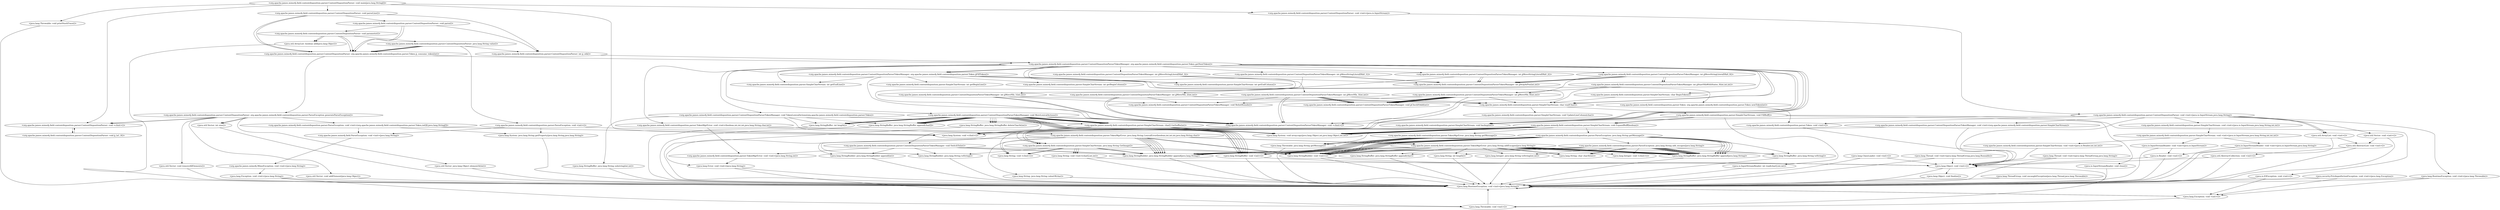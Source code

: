 digraph CallGraph {
"<org.apache.james.mime4j.field.contentdisposition.parser.ContentDispositionParser: void main(java.lang.String[])>" -> "<org.apache.james.mime4j.field.contentdisposition.parser.ContentDispositionParser: void <clinit>()>";
"<org.apache.james.mime4j.field.contentdisposition.parser.ContentDispositionParser: void main(java.lang.String[])>" -> "<org.apache.james.mime4j.field.contentdisposition.parser.ContentDispositionParser: void <init>(java.io.InputStream)>";
"<org.apache.james.mime4j.field.contentdisposition.parser.ContentDispositionParser: void main(java.lang.String[])>" -> "<java.lang.System: void <clinit>()>";
"<org.apache.james.mime4j.field.contentdisposition.parser.ContentDispositionParser: void <clinit>()>" -> "<org.apache.james.mime4j.field.contentdisposition.parser.ContentDispositionParser: void jj_la1_0()>";
"<java.lang.ThreadGroup: void uncaughtException(java.lang.Thread,java.lang.Throwable)>" -> "<java.lang.RuntimeException: void <init>(java.lang.String)>";
"<java.lang.ClassLoader: void <init>()>" -> "<java.lang.Object: void <init>()>";
"<java.lang.ClassLoader: void <init>()>" -> "<java.lang.RuntimeException: void <init>(java.lang.String)>";
"<java.security.PrivilegedActionException: void <init>(java.lang.Exception)>" -> "<java.lang.Exception: void <init>()>";
"<java.security.PrivilegedActionException: void <init>(java.lang.Exception)>" -> "<java.lang.RuntimeException: void <init>(java.lang.String)>";
"<java.lang.Thread: void <init>(java.lang.ThreadGroup,java.lang.Runnable)>" -> "<java.lang.Object: void <init>()>";
"<java.lang.Thread: void <init>(java.lang.ThreadGroup,java.lang.Runnable)>" -> "<java.lang.RuntimeException: void <init>(java.lang.String)>";
"<java.lang.Thread: void <init>(java.lang.ThreadGroup,java.lang.String)>" -> "<java.lang.Object: void <init>()>";
"<java.lang.Thread: void <init>(java.lang.ThreadGroup,java.lang.String)>" -> "<java.lang.RuntimeException: void <init>(java.lang.String)>";
"<org.apache.james.mime4j.field.contentdisposition.parser.ContentDispositionParser: void <init>(java.io.InputStream)>" -> "<org.apache.james.mime4j.field.contentdisposition.parser.ContentDispositionParser: void <init>(java.io.InputStream,java.lang.String)>";
"<org.apache.james.mime4j.field.contentdisposition.parser.ContentDispositionParser: void jj_la1_0()>" -> "<org.apache.james.mime4j.field.contentdisposition.parser.ContentDispositionParser: void <clinit>()>";
"<java.lang.RuntimeException: void <init>(java.lang.String)>" -> "<java.lang.Exception: void <init>()>";
"<java.lang.RuntimeException: void <init>(java.lang.String)>" -> "<java.lang.RuntimeException: void <init>(java.lang.String)>";
"<java.lang.Object: void <init>()>" -> "<java.lang.Object: void finalize()>";
"<java.lang.Object: void <init>()>" -> "<java.lang.RuntimeException: void <init>(java.lang.String)>";
"<java.lang.Exception: void <init>()>" -> "<java.lang.Throwable: void <init>()>";
"<java.lang.Exception: void <init>()>" -> "<java.lang.RuntimeException: void <init>(java.lang.String)>";
"<org.apache.james.mime4j.field.contentdisposition.parser.ContentDispositionParser: void <init>(java.io.InputStream,java.lang.String)>" -> "<org.apache.james.mime4j.field.contentdisposition.parser.ContentDispositionParserTokenManager: void <clinit>()>";
"<org.apache.james.mime4j.field.contentdisposition.parser.ContentDispositionParser: void <init>(java.io.InputStream,java.lang.String)>" -> "<java.lang.RuntimeException: void <init>(java.lang.Throwable)>";
"<org.apache.james.mime4j.field.contentdisposition.parser.ContentDispositionParser: void <init>(java.io.InputStream,java.lang.String)>" -> "<org.apache.james.mime4j.field.contentdisposition.parser.Token: void <init>()>";
"<org.apache.james.mime4j.field.contentdisposition.parser.ContentDispositionParser: void <init>(java.io.InputStream,java.lang.String)>" -> "<org.apache.james.mime4j.field.contentdisposition.parser.ContentDispositionParserTokenManager: void <init>(org.apache.james.mime4j.field.contentdisposition.parser.SimpleCharStream)>";
"<org.apache.james.mime4j.field.contentdisposition.parser.ContentDispositionParser: void <init>(java.io.InputStream,java.lang.String)>" -> "<org.apache.james.mime4j.field.contentdisposition.parser.SimpleCharStream: void <init>(java.io.InputStream,java.lang.String,int,int)>";
"<org.apache.james.mime4j.field.contentdisposition.parser.ContentDispositionParser: void <init>(java.io.InputStream,java.lang.String)>" -> "<java.util.Vector: void <init>()>";
"<org.apache.james.mime4j.field.contentdisposition.parser.ContentDispositionParser: void <init>(java.io.InputStream,java.lang.String)>" -> "<java.util.ArrayList: void <init>()>";
"<org.apache.james.mime4j.field.contentdisposition.parser.ContentDispositionParser: void <init>(java.io.InputStream,java.lang.String)>" -> "<java.util.ArrayList: void <init>()>";
"<org.apache.james.mime4j.field.contentdisposition.parser.ContentDispositionParser: void <init>(java.io.InputStream,java.lang.String)>" -> "<java.lang.Object: void <init>()>";
"<java.lang.Object: void finalize()>" -> "<java.lang.RuntimeException: void <init>(java.lang.String)>";
"<java.lang.Throwable: void <init>()>" -> "<java.lang.Object: void <init>()>";
"<java.lang.Throwable: void <init>()>" -> "<java.lang.RuntimeException: void <init>(java.lang.String)>";
"<org.apache.james.mime4j.field.contentdisposition.parser.ContentDispositionParserTokenManager: void <clinit>()>" -> "<java.lang.String: void <clinit>()>";
"<java.lang.RuntimeException: void <init>(java.lang.Throwable)>" -> "<java.lang.Exception: void <init>()>";
"<java.lang.RuntimeException: void <init>(java.lang.Throwable)>" -> "<java.lang.RuntimeException: void <init>(java.lang.String)>";
"<org.apache.james.mime4j.field.contentdisposition.parser.Token: void <init>()>" -> "<java.lang.Object: void <init>()>";
"<org.apache.james.mime4j.field.contentdisposition.parser.ContentDispositionParserTokenManager: void <init>(org.apache.james.mime4j.field.contentdisposition.parser.SimpleCharStream)>" -> "<java.lang.System: void <clinit>()>";
"<org.apache.james.mime4j.field.contentdisposition.parser.ContentDispositionParserTokenManager: void <init>(org.apache.james.mime4j.field.contentdisposition.parser.SimpleCharStream)>" -> "<java.lang.Object: void <init>()>";
"<org.apache.james.mime4j.field.contentdisposition.parser.SimpleCharStream: void <init>(java.io.InputStream,java.lang.String,int,int)>" -> "<org.apache.james.mime4j.field.contentdisposition.parser.SimpleCharStream: void <init>(java.io.InputStream,java.lang.String,int,int,int)>";
"<java.util.Vector: void <init>()>" -> "<java.util.AbstractList: void <init>()>";
"<java.util.Vector: void <init>()>" -> "<java.lang.RuntimeException: void <init>(java.lang.String)>";
"<java.util.ArrayList: void <init>()>" -> "<java.util.AbstractList: void <init>()>";
"<java.util.ArrayList: void <init>()>" -> "<java.lang.RuntimeException: void <init>(java.lang.String)>";
"<org.apache.james.mime4j.field.contentdisposition.parser.SimpleCharStream: void <init>(java.io.InputStream,java.lang.String,int,int,int)>" -> "<java.io.InputStreamReader: void <init>(java.io.InputStream)>";
"<org.apache.james.mime4j.field.contentdisposition.parser.SimpleCharStream: void <init>(java.io.InputStream,java.lang.String,int,int,int)>" -> "<java.io.InputStreamReader: void <init>(java.io.InputStream,java.lang.String)>";
"<org.apache.james.mime4j.field.contentdisposition.parser.SimpleCharStream: void <init>(java.io.InputStream,java.lang.String,int,int,int)>" -> "<org.apache.james.mime4j.field.contentdisposition.parser.SimpleCharStream: void <init>(java.io.Reader,int,int,int)>";
"<java.util.AbstractList: void <init>()>" -> "<java.util.AbstractCollection: void <init>()>";
"<java.util.AbstractList: void <init>()>" -> "<java.lang.RuntimeException: void <init>(java.lang.String)>";
"<java.io.InputStreamReader: void <init>(java.io.InputStream)>" -> "<java.io.Reader: void <init>()>";
"<java.io.InputStreamReader: void <init>(java.io.InputStream)>" -> "<java.lang.RuntimeException: void <init>(java.lang.String)>";
"<java.io.InputStreamReader: void <init>(java.io.InputStream,java.lang.String)>" -> "<java.io.Reader: void <init>()>";
"<java.io.InputStreamReader: void <init>(java.io.InputStream,java.lang.String)>" -> "<java.lang.RuntimeException: void <init>(java.lang.String)>";
"<org.apache.james.mime4j.field.contentdisposition.parser.SimpleCharStream: void <init>(java.io.Reader,int,int,int)>" -> "<java.lang.Object: void <init>()>";
"<java.util.AbstractCollection: void <init>()>" -> "<java.lang.Object: void <init>()>";
"<java.util.AbstractCollection: void <init>()>" -> "<java.lang.RuntimeException: void <init>(java.lang.String)>";
"<java.io.Reader: void <init>()>" -> "<java.lang.Object: void <init>()>";
"<java.io.Reader: void <init>()>" -> "<java.lang.RuntimeException: void <init>(java.lang.String)>";
"<org.apache.james.mime4j.field.contentdisposition.parser.ContentDispositionParser: void main(java.lang.String[])>" -> "<java.lang.Throwable: void printStackTrace()>";
"<java.lang.Throwable: void printStackTrace()>" -> "<java.lang.RuntimeException: void <init>(java.lang.String)>";
"<org.apache.james.mime4j.field.contentdisposition.parser.ContentDispositionParser: void main(java.lang.String[])>" -> "<org.apache.james.mime4j.field.contentdisposition.parser.ContentDispositionParser: void parseLine()>";
"<org.apache.james.mime4j.field.contentdisposition.parser.ContentDispositionParser: void parseLine()>" -> "<org.apache.james.mime4j.field.contentdisposition.parser.ContentDispositionParser: int jj_ntk()>";
"<org.apache.james.mime4j.field.contentdisposition.parser.ContentDispositionParser: void parseLine()>" -> "<org.apache.james.mime4j.field.contentdisposition.parser.ContentDispositionParser: org.apache.james.mime4j.field.contentdisposition.parser.Token jj_consume_token(int)>";
"<org.apache.james.mime4j.field.contentdisposition.parser.ContentDispositionParser: void parseLine()>" -> "<org.apache.james.mime4j.field.contentdisposition.parser.ContentDispositionParser: org.apache.james.mime4j.field.contentdisposition.parser.Token jj_consume_token(int)>";
"<org.apache.james.mime4j.field.contentdisposition.parser.ContentDispositionParser: void parseLine()>" -> "<org.apache.james.mime4j.field.contentdisposition.parser.ContentDispositionParser: void parse()>";
"<org.apache.james.mime4j.field.contentdisposition.parser.ContentDispositionParser: void parse()>" -> "<org.apache.james.mime4j.field.contentdisposition.parser.ContentDispositionParser: org.apache.james.mime4j.field.contentdisposition.parser.Token jj_consume_token(int)>";
"<org.apache.james.mime4j.field.contentdisposition.parser.ContentDispositionParser: void parse()>" -> "<org.apache.james.mime4j.field.contentdisposition.parser.ContentDispositionParser: org.apache.james.mime4j.field.contentdisposition.parser.Token jj_consume_token(int)>";
"<org.apache.james.mime4j.field.contentdisposition.parser.ContentDispositionParser: void parse()>" -> "<org.apache.james.mime4j.field.contentdisposition.parser.ContentDispositionParser: int jj_ntk()>";
"<org.apache.james.mime4j.field.contentdisposition.parser.ContentDispositionParser: void parse()>" -> "<org.apache.james.mime4j.field.contentdisposition.parser.ContentDispositionParser: void parameter()>";
"<org.apache.james.mime4j.field.contentdisposition.parser.ContentDispositionParser: void parameter()>" -> "<org.apache.james.mime4j.field.contentdisposition.parser.ContentDispositionParser: org.apache.james.mime4j.field.contentdisposition.parser.Token jj_consume_token(int)>";
"<org.apache.james.mime4j.field.contentdisposition.parser.ContentDispositionParser: void parameter()>" -> "<org.apache.james.mime4j.field.contentdisposition.parser.ContentDispositionParser: org.apache.james.mime4j.field.contentdisposition.parser.Token jj_consume_token(int)>";
"<org.apache.james.mime4j.field.contentdisposition.parser.ContentDispositionParser: void parameter()>" -> "<org.apache.james.mime4j.field.contentdisposition.parser.ContentDispositionParser: java.lang.String value()>";
"<org.apache.james.mime4j.field.contentdisposition.parser.ContentDispositionParser: java.lang.String value()>" -> "<org.apache.james.mime4j.field.contentdisposition.parser.ContentDispositionParser: int jj_ntk()>";
"<org.apache.james.mime4j.field.contentdisposition.parser.ContentDispositionParser: java.lang.String value()>" -> "<org.apache.james.mime4j.field.contentdisposition.parser.ContentDispositionParser: org.apache.james.mime4j.field.contentdisposition.parser.Token jj_consume_token(int)>";
"<org.apache.james.mime4j.field.contentdisposition.parser.ContentDispositionParser: java.lang.String value()>" -> "<org.apache.james.mime4j.field.contentdisposition.parser.ContentDispositionParser: org.apache.james.mime4j.field.contentdisposition.parser.Token jj_consume_token(int)>";
"<org.apache.james.mime4j.field.contentdisposition.parser.ContentDispositionParser: java.lang.String value()>" -> "<org.apache.james.mime4j.field.contentdisposition.parser.ContentDispositionParser: org.apache.james.mime4j.field.contentdisposition.parser.Token jj_consume_token(int)>";
"<org.apache.james.mime4j.field.contentdisposition.parser.ContentDispositionParser: java.lang.String value()>" -> "<org.apache.james.mime4j.field.contentdisposition.parser.ParseException: void <init>()>";
"<org.apache.james.mime4j.field.contentdisposition.parser.ContentDispositionParser: java.lang.String value()>" -> "<org.apache.james.mime4j.field.contentdisposition.parser.ContentDispositionParser: org.apache.james.mime4j.field.contentdisposition.parser.Token jj_consume_token(int)>";
"<org.apache.james.mime4j.field.contentdisposition.parser.ParseException: void <init>()>" -> "<java.lang.System: void <clinit>()>";
"<org.apache.james.mime4j.field.contentdisposition.parser.ParseException: void <init>()>" -> "<java.lang.System: java.lang.String getProperty(java.lang.String,java.lang.String)>";
"<org.apache.james.mime4j.field.contentdisposition.parser.ParseException: void <init>()>" -> "<org.apache.james.mime4j.field.ParseException: void <init>(java.lang.String)>";
"<java.lang.System: java.lang.String getProperty(java.lang.String,java.lang.String)>" -> "<java.lang.RuntimeException: void <init>(java.lang.String)>";
"<org.apache.james.mime4j.field.ParseException: void <init>(java.lang.String)>" -> "<org.apache.james.mime4j.MimeException: void <init>(java.lang.String)>";
"<org.apache.james.mime4j.MimeException: void <init>(java.lang.String)>" -> "<java.lang.Exception: void <init>(java.lang.String)>";
"<java.lang.Exception: void <init>(java.lang.String)>" -> "<java.lang.Throwable: void <init>()>";
"<java.lang.Exception: void <init>(java.lang.String)>" -> "<java.lang.RuntimeException: void <init>(java.lang.String)>";
"<org.apache.james.mime4j.field.contentdisposition.parser.ContentDispositionParser: org.apache.james.mime4j.field.contentdisposition.parser.Token jj_consume_token(int)>" -> "<org.apache.james.mime4j.field.contentdisposition.parser.ContentDispositionParser: org.apache.james.mime4j.field.contentdisposition.parser.ParseException generateParseException()>";
"<org.apache.james.mime4j.field.contentdisposition.parser.ContentDispositionParser: org.apache.james.mime4j.field.contentdisposition.parser.ParseException generateParseException()>" -> "<org.apache.james.mime4j.field.contentdisposition.parser.ContentDispositionParser: void <clinit>()>";
"<org.apache.james.mime4j.field.contentdisposition.parser.ContentDispositionParser: org.apache.james.mime4j.field.contentdisposition.parser.ParseException generateParseException()>" -> "<org.apache.james.mime4j.field.contentdisposition.parser.ParseException: void <init>(org.apache.james.mime4j.field.contentdisposition.parser.Token,int[][],java.lang.String[])>";
"<org.apache.james.mime4j.field.contentdisposition.parser.ContentDispositionParser: org.apache.james.mime4j.field.contentdisposition.parser.ParseException generateParseException()>" -> "<org.apache.james.mime4j.field.contentdisposition.parser.ContentDispositionParser: void <clinit>()>";
"<org.apache.james.mime4j.field.contentdisposition.parser.ParseException: void <init>(org.apache.james.mime4j.field.contentdisposition.parser.Token,int[][],java.lang.String[])>" -> "<java.lang.System: void <clinit>()>";
"<org.apache.james.mime4j.field.contentdisposition.parser.ParseException: void <init>(org.apache.james.mime4j.field.contentdisposition.parser.Token,int[][],java.lang.String[])>" -> "<java.lang.System: java.lang.String getProperty(java.lang.String,java.lang.String)>";
"<org.apache.james.mime4j.field.contentdisposition.parser.ParseException: void <init>(org.apache.james.mime4j.field.contentdisposition.parser.Token,int[][],java.lang.String[])>" -> "<org.apache.james.mime4j.field.ParseException: void <init>(java.lang.String)>";
"<org.apache.james.mime4j.field.contentdisposition.parser.ContentDispositionParser: org.apache.james.mime4j.field.contentdisposition.parser.ParseException generateParseException()>" -> "<java.util.Vector: void removeAllElements()>";
"<org.apache.james.mime4j.field.contentdisposition.parser.ContentDispositionParser: org.apache.james.mime4j.field.contentdisposition.parser.ParseException generateParseException()>" -> "<java.util.Vector: void addElement(java.lang.Object)>";
"<org.apache.james.mime4j.field.contentdisposition.parser.ContentDispositionParser: org.apache.james.mime4j.field.contentdisposition.parser.ParseException generateParseException()>" -> "<java.util.Vector: int size()>";
"<org.apache.james.mime4j.field.contentdisposition.parser.ContentDispositionParser: org.apache.james.mime4j.field.contentdisposition.parser.ParseException generateParseException()>" -> "<java.util.Vector: int size()>";
"<org.apache.james.mime4j.field.contentdisposition.parser.ContentDispositionParser: org.apache.james.mime4j.field.contentdisposition.parser.ParseException generateParseException()>" -> "<java.util.Vector: java.lang.Object elementAt(int)>";
"<java.util.Vector: void removeAllElements()>" -> "<java.lang.RuntimeException: void <init>(java.lang.String)>";
"<java.util.Vector: void addElement(java.lang.Object)>" -> "<java.lang.RuntimeException: void <init>(java.lang.String)>";
"<java.util.Vector: int size()>" -> "<java.lang.RuntimeException: void <init>(java.lang.String)>";
"<java.util.Vector: java.lang.Object elementAt(int)>" -> "<java.lang.RuntimeException: void <init>(java.lang.String)>";
"<org.apache.james.mime4j.field.contentdisposition.parser.ContentDispositionParser: void parameter()>" -> "<java.util.ArrayList: boolean add(java.lang.Object)>";
"<org.apache.james.mime4j.field.contentdisposition.parser.ContentDispositionParser: void parameter()>" -> "<java.util.ArrayList: boolean add(java.lang.Object)>";
"<java.util.ArrayList: boolean add(java.lang.Object)>" -> "<java.lang.RuntimeException: void <init>(java.lang.String)>";
"<org.apache.james.mime4j.field.contentdisposition.parser.ContentDispositionParser: org.apache.james.mime4j.field.contentdisposition.parser.Token jj_consume_token(int)>" -> "<org.apache.james.mime4j.field.contentdisposition.parser.ContentDispositionParserTokenManager: org.apache.james.mime4j.field.contentdisposition.parser.Token getNextToken()>";
"<org.apache.james.mime4j.field.contentdisposition.parser.ContentDispositionParserTokenManager: org.apache.james.mime4j.field.contentdisposition.parser.Token getNextToken()>" -> "<org.apache.james.mime4j.field.contentdisposition.parser.ContentDispositionParserTokenManager: void <clinit>()>";
"<org.apache.james.mime4j.field.contentdisposition.parser.ContentDispositionParserTokenManager: org.apache.james.mime4j.field.contentdisposition.parser.Token getNextToken()>" -> "<org.apache.james.mime4j.field.contentdisposition.parser.TokenMgrError: void <init>(boolean,int,int,int,java.lang.String,char,int)>";
"<org.apache.james.mime4j.field.contentdisposition.parser.ContentDispositionParserTokenManager: org.apache.james.mime4j.field.contentdisposition.parser.Token getNextToken()>" -> "<org.apache.james.mime4j.field.contentdisposition.parser.ContentDispositionParserTokenManager: int jjMoveStringLiteralDfa0_3()>";
"<org.apache.james.mime4j.field.contentdisposition.parser.ContentDispositionParserTokenManager: org.apache.james.mime4j.field.contentdisposition.parser.Token getNextToken()>" -> "<org.apache.james.mime4j.field.contentdisposition.parser.ContentDispositionParserTokenManager: int jjMoveStringLiteralDfa0_2()>";
"<org.apache.james.mime4j.field.contentdisposition.parser.ContentDispositionParserTokenManager: org.apache.james.mime4j.field.contentdisposition.parser.Token getNextToken()>" -> "<org.apache.james.mime4j.field.contentdisposition.parser.ContentDispositionParserTokenManager: int jjMoveStringLiteralDfa0_1()>";
"<org.apache.james.mime4j.field.contentdisposition.parser.ContentDispositionParserTokenManager: org.apache.james.mime4j.field.contentdisposition.parser.Token getNextToken()>" -> "<org.apache.james.mime4j.field.contentdisposition.parser.ContentDispositionParserTokenManager: int jjMoveStringLiteralDfa0_0()>";
"<org.apache.james.mime4j.field.contentdisposition.parser.TokenMgrError: void <init>(boolean,int,int,int,java.lang.String,char,int)>" -> "<org.apache.james.mime4j.field.contentdisposition.parser.TokenMgrError: java.lang.String LexicalError(boolean,int,int,int,java.lang.String,char)>";
"<org.apache.james.mime4j.field.contentdisposition.parser.TokenMgrError: void <init>(boolean,int,int,int,java.lang.String,char,int)>" -> "<org.apache.james.mime4j.field.contentdisposition.parser.TokenMgrError: void <init>(java.lang.String,int)>";
"<org.apache.james.mime4j.field.contentdisposition.parser.ContentDispositionParserTokenManager: int jjMoveStringLiteralDfa0_3()>" -> "<org.apache.james.mime4j.field.contentdisposition.parser.ContentDispositionParserTokenManager: int jjMoveNfa_3(int,int)>";
"<org.apache.james.mime4j.field.contentdisposition.parser.ContentDispositionParserTokenManager: int jjMoveStringLiteralDfa0_3()>" -> "<org.apache.james.mime4j.field.contentdisposition.parser.ContentDispositionParserTokenManager: int jjStopAtPos(int,int)>";
"<org.apache.james.mime4j.field.contentdisposition.parser.ContentDispositionParserTokenManager: int jjMoveStringLiteralDfa0_2()>" -> "<org.apache.james.mime4j.field.contentdisposition.parser.ContentDispositionParserTokenManager: int jjMoveNfa_2(int,int)>";
"<org.apache.james.mime4j.field.contentdisposition.parser.ContentDispositionParserTokenManager: int jjMoveStringLiteralDfa0_2()>" -> "<org.apache.james.mime4j.field.contentdisposition.parser.ContentDispositionParserTokenManager: int jjStopAtPos(int,int)>";
"<org.apache.james.mime4j.field.contentdisposition.parser.ContentDispositionParserTokenManager: int jjMoveStringLiteralDfa0_2()>" -> "<org.apache.james.mime4j.field.contentdisposition.parser.ContentDispositionParserTokenManager: int jjStopAtPos(int,int)>";
"<org.apache.james.mime4j.field.contentdisposition.parser.ContentDispositionParserTokenManager: int jjMoveStringLiteralDfa0_1()>" -> "<org.apache.james.mime4j.field.contentdisposition.parser.ContentDispositionParserTokenManager: int jjMoveNfa_1(int,int)>";
"<org.apache.james.mime4j.field.contentdisposition.parser.ContentDispositionParserTokenManager: int jjMoveStringLiteralDfa0_1()>" -> "<org.apache.james.mime4j.field.contentdisposition.parser.ContentDispositionParserTokenManager: int jjStopAtPos(int,int)>";
"<org.apache.james.mime4j.field.contentdisposition.parser.ContentDispositionParserTokenManager: int jjMoveStringLiteralDfa0_1()>" -> "<org.apache.james.mime4j.field.contentdisposition.parser.ContentDispositionParserTokenManager: int jjStopAtPos(int,int)>";
"<org.apache.james.mime4j.field.contentdisposition.parser.ContentDispositionParserTokenManager: int jjMoveStringLiteralDfa0_0()>" -> "<org.apache.james.mime4j.field.contentdisposition.parser.ContentDispositionParserTokenManager: int jjMoveNfa_0(int,int)>";
"<org.apache.james.mime4j.field.contentdisposition.parser.ContentDispositionParserTokenManager: int jjMoveStringLiteralDfa0_0()>" -> "<org.apache.james.mime4j.field.contentdisposition.parser.ContentDispositionParserTokenManager: int jjStopAtPos(int,int)>";
"<org.apache.james.mime4j.field.contentdisposition.parser.ContentDispositionParserTokenManager: int jjMoveStringLiteralDfa0_0()>" -> "<org.apache.james.mime4j.field.contentdisposition.parser.ContentDispositionParserTokenManager: int jjStopAtPos(int,int)>";
"<org.apache.james.mime4j.field.contentdisposition.parser.ContentDispositionParserTokenManager: int jjMoveStringLiteralDfa0_0()>" -> "<org.apache.james.mime4j.field.contentdisposition.parser.ContentDispositionParserTokenManager: int jjStopAtPos(int,int)>";
"<org.apache.james.mime4j.field.contentdisposition.parser.ContentDispositionParserTokenManager: int jjMoveStringLiteralDfa0_0()>" -> "<org.apache.james.mime4j.field.contentdisposition.parser.ContentDispositionParserTokenManager: int jjStopAtPos(int,int)>";
"<org.apache.james.mime4j.field.contentdisposition.parser.ContentDispositionParserTokenManager: int jjMoveStringLiteralDfa0_0()>" -> "<org.apache.james.mime4j.field.contentdisposition.parser.ContentDispositionParserTokenManager: int jjStartNfaWithStates_0(int,int,int)>";
"<org.apache.james.mime4j.field.contentdisposition.parser.ContentDispositionParserTokenManager: int jjMoveStringLiteralDfa0_0()>" -> "<org.apache.james.mime4j.field.contentdisposition.parser.ContentDispositionParserTokenManager: int jjStartNfaWithStates_0(int,int,int)>";
"<org.apache.james.mime4j.field.contentdisposition.parser.TokenMgrError: java.lang.String LexicalError(boolean,int,int,int,java.lang.String,char)>" -> "<java.lang.String: void <clinit>()>";
"<org.apache.james.mime4j.field.contentdisposition.parser.TokenMgrError: java.lang.String LexicalError(boolean,int,int,int,java.lang.String,char)>" -> "<org.apache.james.mime4j.field.contentdisposition.parser.TokenMgrError: java.lang.String addEscapes(java.lang.String)>";
"<org.apache.james.mime4j.field.contentdisposition.parser.TokenMgrError: java.lang.String LexicalError(boolean,int,int,int,java.lang.String,char)>" -> "<java.lang.String: java.lang.String valueOf(char)>";
"<org.apache.james.mime4j.field.contentdisposition.parser.TokenMgrError: java.lang.String LexicalError(boolean,int,int,int,java.lang.String,char)>" -> "<java.lang.StringBuilder: void <init>()>";
"<org.apache.james.mime4j.field.contentdisposition.parser.TokenMgrError: java.lang.String LexicalError(boolean,int,int,int,java.lang.String,char)>" -> "<org.apache.james.mime4j.field.contentdisposition.parser.TokenMgrError: java.lang.String addEscapes(java.lang.String)>";
"<org.apache.james.mime4j.field.contentdisposition.parser.TokenMgrError: java.lang.String LexicalError(boolean,int,int,int,java.lang.String,char)>" -> "<java.lang.StringBuilder: void <init>()>";
"<org.apache.james.mime4j.field.contentdisposition.parser.TokenMgrError: void <init>(java.lang.String,int)>" -> "<java.lang.Error: void <init>(java.lang.String)>";
"<org.apache.james.mime4j.field.contentdisposition.parser.ContentDispositionParserTokenManager: int jjMoveNfa_3(int,int)>" -> "<org.apache.james.mime4j.field.contentdisposition.parser.ContentDispositionParserTokenManager: void <clinit>()>";
"<org.apache.james.mime4j.field.contentdisposition.parser.ContentDispositionParserTokenManager: int jjMoveNfa_3(int,int)>" -> "<org.apache.james.mime4j.field.contentdisposition.parser.ContentDispositionParserTokenManager: void jjCheckNAdd(int)>";
"<org.apache.james.mime4j.field.contentdisposition.parser.ContentDispositionParserTokenManager: int jjMoveNfa_3(int,int)>" -> "<org.apache.james.mime4j.field.contentdisposition.parser.ContentDispositionParserTokenManager: void jjCheckNAdd(int)>";
"<org.apache.james.mime4j.field.contentdisposition.parser.ContentDispositionParserTokenManager: int jjMoveNfa_3(int,int)>" -> "<org.apache.james.mime4j.field.contentdisposition.parser.ContentDispositionParserTokenManager: void jjCheckNAdd(int)>";
"<org.apache.james.mime4j.field.contentdisposition.parser.ContentDispositionParserTokenManager: int jjMoveNfa_3(int,int)>" -> "<org.apache.james.mime4j.field.contentdisposition.parser.ContentDispositionParserTokenManager: void jjCheckNAdd(int)>";
"<org.apache.james.mime4j.field.contentdisposition.parser.ContentDispositionParserTokenManager: int jjMoveNfa_3(int,int)>" -> "<org.apache.james.mime4j.field.contentdisposition.parser.ContentDispositionParserTokenManager: void ReInitRounds()>";
"<org.apache.james.mime4j.field.contentdisposition.parser.ContentDispositionParserTokenManager: int jjMoveNfa_3(int,int)>" -> "<org.apache.james.mime4j.field.contentdisposition.parser.ContentDispositionParserTokenManager: void <clinit>()>";
"<org.apache.james.mime4j.field.contentdisposition.parser.ContentDispositionParserTokenManager: int jjMoveNfa_2(int,int)>" -> "<org.apache.james.mime4j.field.contentdisposition.parser.ContentDispositionParserTokenManager: void <clinit>()>";
"<org.apache.james.mime4j.field.contentdisposition.parser.ContentDispositionParserTokenManager: int jjMoveNfa_2(int,int)>" -> "<org.apache.james.mime4j.field.contentdisposition.parser.ContentDispositionParserTokenManager: void ReInitRounds()>";
"<org.apache.james.mime4j.field.contentdisposition.parser.ContentDispositionParserTokenManager: int jjMoveNfa_2(int,int)>" -> "<org.apache.james.mime4j.field.contentdisposition.parser.ContentDispositionParserTokenManager: void <clinit>()>";
"<org.apache.james.mime4j.field.contentdisposition.parser.ContentDispositionParserTokenManager: int jjMoveNfa_1(int,int)>" -> "<org.apache.james.mime4j.field.contentdisposition.parser.ContentDispositionParserTokenManager: void <clinit>()>";
"<org.apache.james.mime4j.field.contentdisposition.parser.ContentDispositionParserTokenManager: int jjMoveNfa_1(int,int)>" -> "<org.apache.james.mime4j.field.contentdisposition.parser.ContentDispositionParserTokenManager: void ReInitRounds()>";
"<org.apache.james.mime4j.field.contentdisposition.parser.ContentDispositionParserTokenManager: int jjMoveNfa_1(int,int)>" -> "<org.apache.james.mime4j.field.contentdisposition.parser.ContentDispositionParserTokenManager: void <clinit>()>";
"<org.apache.james.mime4j.field.contentdisposition.parser.ContentDispositionParserTokenManager: int jjMoveNfa_0(int,int)>" -> "<org.apache.james.mime4j.field.contentdisposition.parser.ContentDispositionParserTokenManager: void <clinit>()>";
"<org.apache.james.mime4j.field.contentdisposition.parser.ContentDispositionParserTokenManager: int jjMoveNfa_0(int,int)>" -> "<org.apache.james.mime4j.field.contentdisposition.parser.ContentDispositionParserTokenManager: void jjCheckNAdd(int)>";
"<org.apache.james.mime4j.field.contentdisposition.parser.ContentDispositionParserTokenManager: int jjMoveNfa_0(int,int)>" -> "<org.apache.james.mime4j.field.contentdisposition.parser.ContentDispositionParserTokenManager: void jjCheckNAdd(int)>";
"<org.apache.james.mime4j.field.contentdisposition.parser.ContentDispositionParserTokenManager: int jjMoveNfa_0(int,int)>" -> "<org.apache.james.mime4j.field.contentdisposition.parser.ContentDispositionParserTokenManager: void jjCheckNAdd(int)>";
"<org.apache.james.mime4j.field.contentdisposition.parser.ContentDispositionParserTokenManager: int jjMoveNfa_0(int,int)>" -> "<org.apache.james.mime4j.field.contentdisposition.parser.ContentDispositionParserTokenManager: void jjCheckNAdd(int)>";
"<org.apache.james.mime4j.field.contentdisposition.parser.ContentDispositionParserTokenManager: int jjMoveNfa_0(int,int)>" -> "<org.apache.james.mime4j.field.contentdisposition.parser.ContentDispositionParserTokenManager: void jjCheckNAdd(int)>";
"<org.apache.james.mime4j.field.contentdisposition.parser.ContentDispositionParserTokenManager: int jjMoveNfa_0(int,int)>" -> "<org.apache.james.mime4j.field.contentdisposition.parser.ContentDispositionParserTokenManager: void jjCheckNAdd(int)>";
"<org.apache.james.mime4j.field.contentdisposition.parser.ContentDispositionParserTokenManager: int jjMoveNfa_0(int,int)>" -> "<org.apache.james.mime4j.field.contentdisposition.parser.ContentDispositionParserTokenManager: void jjCheckNAdd(int)>";
"<org.apache.james.mime4j.field.contentdisposition.parser.ContentDispositionParserTokenManager: int jjMoveNfa_0(int,int)>" -> "<org.apache.james.mime4j.field.contentdisposition.parser.ContentDispositionParserTokenManager: void jjCheckNAdd(int)>";
"<org.apache.james.mime4j.field.contentdisposition.parser.ContentDispositionParserTokenManager: int jjMoveNfa_0(int,int)>" -> "<org.apache.james.mime4j.field.contentdisposition.parser.ContentDispositionParserTokenManager: void ReInitRounds()>";
"<org.apache.james.mime4j.field.contentdisposition.parser.ContentDispositionParserTokenManager: int jjStartNfaWithStates_0(int,int,int)>" -> "<org.apache.james.mime4j.field.contentdisposition.parser.ContentDispositionParserTokenManager: int jjMoveNfa_0(int,int)>";
"<org.apache.james.mime4j.field.contentdisposition.parser.TokenMgrError: java.lang.String addEscapes(java.lang.String)>" -> "<java.lang.Integer: void <clinit>()>";
"<org.apache.james.mime4j.field.contentdisposition.parser.TokenMgrError: java.lang.String addEscapes(java.lang.String)>" -> "<java.lang.StringBuilder: void <init>()>";
"<org.apache.james.mime4j.field.contentdisposition.parser.TokenMgrError: java.lang.String addEscapes(java.lang.String)>" -> "<java.lang.Integer: java.lang.String toString(int,int)>";
"<org.apache.james.mime4j.field.contentdisposition.parser.TokenMgrError: java.lang.String addEscapes(java.lang.String)>" -> "<java.lang.StringBuilder: void <init>()>";
"<org.apache.james.mime4j.field.contentdisposition.parser.TokenMgrError: java.lang.String addEscapes(java.lang.String)>" -> "<java.lang.StringBuffer: void <init>()>";
"<java.lang.String: java.lang.String valueOf(char)>" -> "<java.lang.RuntimeException: void <init>(java.lang.String)>";
"<java.lang.StringBuilder: void <init>()>" -> "<java.lang.Object: void <init>()>";
"<java.lang.StringBuilder: void <init>()>" -> "<java.lang.RuntimeException: void <init>(java.lang.String)>";
"<java.lang.Error: void <init>(java.lang.String)>" -> "<java.lang.Throwable: void <init>()>";
"<java.lang.Error: void <init>(java.lang.String)>" -> "<java.lang.RuntimeException: void <init>(java.lang.String)>";
"<java.lang.Integer: java.lang.String toString(int,int)>" -> "<java.lang.RuntimeException: void <init>(java.lang.String)>";
"<java.lang.StringBuffer: void <init>()>" -> "<java.lang.Object: void <init>()>";
"<java.lang.StringBuffer: void <init>()>" -> "<java.lang.RuntimeException: void <init>(java.lang.String)>";
"<org.apache.james.mime4j.field.contentdisposition.parser.TokenMgrError: java.lang.String addEscapes(java.lang.String)>" -> "<java.lang.StringBuilder: java.lang.StringBuilder append(java.lang.String)>";
"<org.apache.james.mime4j.field.contentdisposition.parser.TokenMgrError: java.lang.String addEscapes(java.lang.String)>" -> "<java.lang.StringBuilder: java.lang.StringBuilder append(java.lang.String)>";
"<java.lang.StringBuilder: java.lang.StringBuilder append(java.lang.String)>" -> "<java.lang.RuntimeException: void <init>(java.lang.String)>";
"<org.apache.james.mime4j.field.contentdisposition.parser.TokenMgrError: java.lang.String addEscapes(java.lang.String)>" -> "<java.lang.StringBuffer: java.lang.StringBuffer append(java.lang.String)>";
"<org.apache.james.mime4j.field.contentdisposition.parser.TokenMgrError: java.lang.String addEscapes(java.lang.String)>" -> "<java.lang.StringBuffer: java.lang.StringBuffer append(java.lang.String)>";
"<org.apache.james.mime4j.field.contentdisposition.parser.TokenMgrError: java.lang.String addEscapes(java.lang.String)>" -> "<java.lang.StringBuffer: java.lang.StringBuffer append(java.lang.String)>";
"<org.apache.james.mime4j.field.contentdisposition.parser.TokenMgrError: java.lang.String addEscapes(java.lang.String)>" -> "<java.lang.StringBuffer: java.lang.StringBuffer append(java.lang.String)>";
"<org.apache.james.mime4j.field.contentdisposition.parser.TokenMgrError: java.lang.String addEscapes(java.lang.String)>" -> "<java.lang.StringBuffer: java.lang.StringBuffer append(java.lang.String)>";
"<org.apache.james.mime4j.field.contentdisposition.parser.TokenMgrError: java.lang.String addEscapes(java.lang.String)>" -> "<java.lang.StringBuffer: java.lang.StringBuffer append(java.lang.String)>";
"<org.apache.james.mime4j.field.contentdisposition.parser.TokenMgrError: java.lang.String addEscapes(java.lang.String)>" -> "<java.lang.StringBuffer: java.lang.StringBuffer append(java.lang.String)>";
"<org.apache.james.mime4j.field.contentdisposition.parser.TokenMgrError: java.lang.String addEscapes(java.lang.String)>" -> "<java.lang.StringBuffer: java.lang.StringBuffer append(java.lang.String)>";
"<org.apache.james.mime4j.field.contentdisposition.parser.TokenMgrError: java.lang.String addEscapes(java.lang.String)>" -> "<java.lang.StringBuffer: java.lang.StringBuffer append(java.lang.String)>";
"<org.apache.james.mime4j.field.contentdisposition.parser.TokenMgrError: java.lang.String addEscapes(java.lang.String)>" -> "<java.lang.StringBuffer: java.lang.StringBuffer append(char)>";
"<org.apache.james.mime4j.field.contentdisposition.parser.TokenMgrError: java.lang.String addEscapes(java.lang.String)>" -> "<java.lang.StringBuffer: java.lang.String toString()>";
"<java.lang.StringBuffer: java.lang.StringBuffer append(java.lang.String)>" -> "<java.lang.RuntimeException: void <init>(java.lang.String)>";
"<java.lang.StringBuffer: java.lang.StringBuffer append(char)>" -> "<java.lang.RuntimeException: void <init>(java.lang.String)>";
"<java.lang.StringBuffer: java.lang.String toString()>" -> "<java.lang.RuntimeException: void <init>(java.lang.String)>";
"<org.apache.james.mime4j.field.contentdisposition.parser.TokenMgrError: java.lang.String addEscapes(java.lang.String)>" -> "<java.lang.String: int length()>";
"<org.apache.james.mime4j.field.contentdisposition.parser.TokenMgrError: java.lang.String addEscapes(java.lang.String)>" -> "<java.lang.String: char charAt(int)>";
"<org.apache.james.mime4j.field.contentdisposition.parser.TokenMgrError: java.lang.String addEscapes(java.lang.String)>" -> "<java.lang.String: char charAt(int)>";
"<java.lang.String: int length()>" -> "<java.lang.RuntimeException: void <init>(java.lang.String)>";
"<org.apache.james.mime4j.field.contentdisposition.parser.TokenMgrError: java.lang.String LexicalError(boolean,int,int,int,java.lang.String,char)>" -> "<java.lang.StringBuilder: java.lang.StringBuilder append(java.lang.String)>";
"<org.apache.james.mime4j.field.contentdisposition.parser.TokenMgrError: java.lang.String LexicalError(boolean,int,int,int,java.lang.String,char)>" -> "<java.lang.StringBuilder: java.lang.StringBuilder append(java.lang.String)>";
"<org.apache.james.mime4j.field.contentdisposition.parser.TokenMgrError: java.lang.String LexicalError(boolean,int,int,int,java.lang.String,char)>" -> "<java.lang.StringBuilder: java.lang.StringBuilder append(java.lang.String)>";
"<org.apache.james.mime4j.field.contentdisposition.parser.TokenMgrError: java.lang.String LexicalError(boolean,int,int,int,java.lang.String,char)>" -> "<java.lang.StringBuilder: java.lang.StringBuilder append(java.lang.String)>";
"<org.apache.james.mime4j.field.contentdisposition.parser.TokenMgrError: java.lang.String LexicalError(boolean,int,int,int,java.lang.String,char)>" -> "<java.lang.StringBuilder: java.lang.StringBuilder append(java.lang.String)>";
"<org.apache.james.mime4j.field.contentdisposition.parser.TokenMgrError: java.lang.String LexicalError(boolean,int,int,int,java.lang.String,char)>" -> "<java.lang.StringBuilder: java.lang.StringBuilder append(int)>";
"<org.apache.james.mime4j.field.contentdisposition.parser.TokenMgrError: java.lang.String LexicalError(boolean,int,int,int,java.lang.String,char)>" -> "<java.lang.StringBuilder: java.lang.StringBuilder append(java.lang.String)>";
"<org.apache.james.mime4j.field.contentdisposition.parser.TokenMgrError: java.lang.String LexicalError(boolean,int,int,int,java.lang.String,char)>" -> "<java.lang.StringBuilder: java.lang.String toString()>";
"<java.lang.StringBuilder: java.lang.StringBuilder append(int)>" -> "<java.lang.RuntimeException: void <init>(java.lang.String)>";
"<java.lang.StringBuilder: java.lang.String toString()>" -> "<java.lang.RuntimeException: void <init>(java.lang.String)>";
"<org.apache.james.mime4j.field.contentdisposition.parser.ContentDispositionParserTokenManager: org.apache.james.mime4j.field.contentdisposition.parser.Token getNextToken()>" -> "<org.apache.james.mime4j.field.contentdisposition.parser.ContentDispositionParserTokenManager: org.apache.james.mime4j.field.contentdisposition.parser.Token jjFillToken()>";
"<org.apache.james.mime4j.field.contentdisposition.parser.ContentDispositionParserTokenManager: org.apache.james.mime4j.field.contentdisposition.parser.Token getNextToken()>" -> "<org.apache.james.mime4j.field.contentdisposition.parser.ContentDispositionParserTokenManager: void TokenLexicalActions(org.apache.james.mime4j.field.contentdisposition.parser.Token)>";
"<org.apache.james.mime4j.field.contentdisposition.parser.ContentDispositionParserTokenManager: org.apache.james.mime4j.field.contentdisposition.parser.Token getNextToken()>" -> "<org.apache.james.mime4j.field.contentdisposition.parser.ContentDispositionParserTokenManager: org.apache.james.mime4j.field.contentdisposition.parser.Token jjFillToken()>";
"<org.apache.james.mime4j.field.contentdisposition.parser.ContentDispositionParserTokenManager: org.apache.james.mime4j.field.contentdisposition.parser.Token getNextToken()>" -> "<org.apache.james.mime4j.field.contentdisposition.parser.ContentDispositionParserTokenManager: org.apache.james.mime4j.field.contentdisposition.parser.Token jjFillToken()>";
"<org.apache.james.mime4j.field.contentdisposition.parser.ContentDispositionParserTokenManager: org.apache.james.mime4j.field.contentdisposition.parser.Token getNextToken()>" -> "<org.apache.james.mime4j.field.contentdisposition.parser.ContentDispositionParserTokenManager: void MoreLexicalActions()>";
"<org.apache.james.mime4j.field.contentdisposition.parser.ContentDispositionParserTokenManager: org.apache.james.mime4j.field.contentdisposition.parser.Token jjFillToken()>" -> "<org.apache.james.mime4j.field.contentdisposition.parser.ContentDispositionParserTokenManager: void <clinit>()>";
"<org.apache.james.mime4j.field.contentdisposition.parser.ContentDispositionParserTokenManager: org.apache.james.mime4j.field.contentdisposition.parser.Token jjFillToken()>" -> "<org.apache.james.mime4j.field.contentdisposition.parser.Token: org.apache.james.mime4j.field.contentdisposition.parser.Token newToken(int)>";
"<org.apache.james.mime4j.field.contentdisposition.parser.ContentDispositionParserTokenManager: void TokenLexicalActions(org.apache.james.mime4j.field.contentdisposition.parser.Token)>" -> "<java.lang.StringBuffer: void <init>()>";
"<org.apache.james.mime4j.field.contentdisposition.parser.ContentDispositionParserTokenManager: void MoreLexicalActions()>" -> "<org.apache.james.mime4j.field.contentdisposition.parser.ContentDispositionParserTokenManager: void <clinit>()>";
"<org.apache.james.mime4j.field.contentdisposition.parser.ContentDispositionParserTokenManager: void MoreLexicalActions()>" -> "<java.lang.StringBuffer: void <init>()>";
"<org.apache.james.mime4j.field.contentdisposition.parser.ContentDispositionParserTokenManager: void MoreLexicalActions()>" -> "<java.lang.StringBuffer: void <init>()>";
"<org.apache.james.mime4j.field.contentdisposition.parser.ContentDispositionParserTokenManager: void MoreLexicalActions()>" -> "<java.lang.StringBuffer: void <init>()>";
"<org.apache.james.mime4j.field.contentdisposition.parser.ContentDispositionParserTokenManager: void MoreLexicalActions()>" -> "<java.lang.StringBuffer: void <init>()>";
"<org.apache.james.mime4j.field.contentdisposition.parser.ContentDispositionParserTokenManager: void MoreLexicalActions()>" -> "<java.lang.StringBuffer: void <init>()>";
"<org.apache.james.mime4j.field.contentdisposition.parser.ContentDispositionParserTokenManager: void MoreLexicalActions()>" -> "<java.lang.StringBuffer: void <init>()>";
"<org.apache.james.mime4j.field.contentdisposition.parser.ContentDispositionParserTokenManager: void MoreLexicalActions()>" -> "<java.lang.StringBuffer: void <init>()>";
"<org.apache.james.mime4j.field.contentdisposition.parser.ContentDispositionParserTokenManager: void MoreLexicalActions()>" -> "<org.apache.james.mime4j.field.contentdisposition.parser.ContentDispositionParserTokenManager: void <clinit>()>";
"<org.apache.james.mime4j.field.contentdisposition.parser.ContentDispositionParserTokenManager: void MoreLexicalActions()>" -> "<org.apache.james.mime4j.field.contentdisposition.parser.ContentDispositionParserTokenManager: void <clinit>()>";
"<org.apache.james.mime4j.field.contentdisposition.parser.Token: org.apache.james.mime4j.field.contentdisposition.parser.Token newToken(int)>" -> "<org.apache.james.mime4j.field.contentdisposition.parser.Token: void <init>()>";
"<org.apache.james.mime4j.field.contentdisposition.parser.ContentDispositionParserTokenManager: void MoreLexicalActions()>" -> "<java.lang.StringBuffer: int length()>";
"<org.apache.james.mime4j.field.contentdisposition.parser.ContentDispositionParserTokenManager: void MoreLexicalActions()>" -> "<java.lang.StringBuffer: int length()>";
"<org.apache.james.mime4j.field.contentdisposition.parser.ContentDispositionParserTokenManager: void MoreLexicalActions()>" -> "<java.lang.StringBuffer: int length()>";
"<org.apache.james.mime4j.field.contentdisposition.parser.ContentDispositionParserTokenManager: void MoreLexicalActions()>" -> "<java.lang.StringBuffer: int length()>";
"<java.lang.StringBuffer: int length()>" -> "<java.lang.RuntimeException: void <init>(java.lang.String)>";
"<org.apache.james.mime4j.field.contentdisposition.parser.ContentDispositionParserTokenManager: void MoreLexicalActions()>" -> "<org.apache.james.mime4j.field.contentdisposition.parser.ContentDispositionParserTokenManager: void SwitchTo(int)>";
"<org.apache.james.mime4j.field.contentdisposition.parser.ContentDispositionParserTokenManager: void SwitchTo(int)>" -> "<java.lang.StringBuilder: void <init>()>";
"<org.apache.james.mime4j.field.contentdisposition.parser.ContentDispositionParserTokenManager: void SwitchTo(int)>" -> "<org.apache.james.mime4j.field.contentdisposition.parser.TokenMgrError: void <init>(java.lang.String,int)>";
"<org.apache.james.mime4j.field.contentdisposition.parser.ContentDispositionParserTokenManager: void SwitchTo(int)>" -> "<java.lang.StringBuilder: java.lang.StringBuilder append(java.lang.String)>";
"<org.apache.james.mime4j.field.contentdisposition.parser.ContentDispositionParserTokenManager: void SwitchTo(int)>" -> "<java.lang.StringBuilder: java.lang.StringBuilder append(int)>";
"<org.apache.james.mime4j.field.contentdisposition.parser.ContentDispositionParserTokenManager: void SwitchTo(int)>" -> "<java.lang.StringBuilder: java.lang.StringBuilder append(java.lang.String)>";
"<org.apache.james.mime4j.field.contentdisposition.parser.ContentDispositionParserTokenManager: void SwitchTo(int)>" -> "<java.lang.StringBuilder: java.lang.String toString()>";
"<org.apache.james.mime4j.field.contentdisposition.parser.ContentDispositionParserTokenManager: void MoreLexicalActions()>" -> "<org.apache.james.mime4j.field.contentdisposition.parser.SimpleCharStream: char[] GetSuffix(int)>";
"<org.apache.james.mime4j.field.contentdisposition.parser.ContentDispositionParserTokenManager: void MoreLexicalActions()>" -> "<org.apache.james.mime4j.field.contentdisposition.parser.SimpleCharStream: char[] GetSuffix(int)>";
"<org.apache.james.mime4j.field.contentdisposition.parser.ContentDispositionParserTokenManager: void MoreLexicalActions()>" -> "<org.apache.james.mime4j.field.contentdisposition.parser.SimpleCharStream: char[] GetSuffix(int)>";
"<org.apache.james.mime4j.field.contentdisposition.parser.ContentDispositionParserTokenManager: void MoreLexicalActions()>" -> "<org.apache.james.mime4j.field.contentdisposition.parser.SimpleCharStream: char[] GetSuffix(int)>";
"<org.apache.james.mime4j.field.contentdisposition.parser.ContentDispositionParserTokenManager: void MoreLexicalActions()>" -> "<org.apache.james.mime4j.field.contentdisposition.parser.SimpleCharStream: char[] GetSuffix(int)>";
"<org.apache.james.mime4j.field.contentdisposition.parser.ContentDispositionParserTokenManager: void MoreLexicalActions()>" -> "<org.apache.james.mime4j.field.contentdisposition.parser.SimpleCharStream: char[] GetSuffix(int)>";
"<org.apache.james.mime4j.field.contentdisposition.parser.ContentDispositionParserTokenManager: void MoreLexicalActions()>" -> "<org.apache.james.mime4j.field.contentdisposition.parser.SimpleCharStream: char[] GetSuffix(int)>";
"<org.apache.james.mime4j.field.contentdisposition.parser.SimpleCharStream: char[] GetSuffix(int)>" -> "<java.lang.System: void <clinit>()>";
"<org.apache.james.mime4j.field.contentdisposition.parser.SimpleCharStream: char[] GetSuffix(int)>" -> "<java.lang.System: void arraycopy(java.lang.Object,int,java.lang.Object,int,int)>";
"<org.apache.james.mime4j.field.contentdisposition.parser.SimpleCharStream: char[] GetSuffix(int)>" -> "<java.lang.System: void arraycopy(java.lang.Object,int,java.lang.Object,int,int)>";
"<org.apache.james.mime4j.field.contentdisposition.parser.SimpleCharStream: char[] GetSuffix(int)>" -> "<java.lang.System: void arraycopy(java.lang.Object,int,java.lang.Object,int,int)>";
"<org.apache.james.mime4j.field.contentdisposition.parser.SimpleCharStream: char[] GetSuffix(int)>" -> "<java.lang.System: void <clinit>()>";
"<org.apache.james.mime4j.field.contentdisposition.parser.ContentDispositionParserTokenManager: void MoreLexicalActions()>" -> "<java.lang.StringBuffer: java.lang.StringBuffer append(char[])>";
"<org.apache.james.mime4j.field.contentdisposition.parser.ContentDispositionParserTokenManager: void MoreLexicalActions()>" -> "<java.lang.StringBuffer: java.lang.StringBuffer deleteCharAt(int)>";
"<org.apache.james.mime4j.field.contentdisposition.parser.ContentDispositionParserTokenManager: void MoreLexicalActions()>" -> "<java.lang.StringBuffer: java.lang.StringBuffer append(char[])>";
"<org.apache.james.mime4j.field.contentdisposition.parser.ContentDispositionParserTokenManager: void MoreLexicalActions()>" -> "<java.lang.StringBuffer: java.lang.StringBuffer append(char[])>";
"<org.apache.james.mime4j.field.contentdisposition.parser.ContentDispositionParserTokenManager: void MoreLexicalActions()>" -> "<java.lang.StringBuffer: java.lang.StringBuffer deleteCharAt(int)>";
"<org.apache.james.mime4j.field.contentdisposition.parser.ContentDispositionParserTokenManager: void MoreLexicalActions()>" -> "<java.lang.StringBuffer: java.lang.StringBuffer append(char[])>";
"<org.apache.james.mime4j.field.contentdisposition.parser.ContentDispositionParserTokenManager: void MoreLexicalActions()>" -> "<java.lang.StringBuffer: java.lang.StringBuffer append(char[])>";
"<org.apache.james.mime4j.field.contentdisposition.parser.ContentDispositionParserTokenManager: void MoreLexicalActions()>" -> "<java.lang.StringBuffer: java.lang.StringBuffer append(char[])>";
"<org.apache.james.mime4j.field.contentdisposition.parser.ContentDispositionParserTokenManager: void MoreLexicalActions()>" -> "<java.lang.StringBuffer: java.lang.StringBuffer deleteCharAt(int)>";
"<org.apache.james.mime4j.field.contentdisposition.parser.ContentDispositionParserTokenManager: void MoreLexicalActions()>" -> "<java.lang.StringBuffer: java.lang.StringBuffer append(char[])>";
"<org.apache.james.mime4j.field.contentdisposition.parser.ContentDispositionParserTokenManager: void MoreLexicalActions()>" -> "<java.lang.StringBuffer: java.lang.StringBuffer deleteCharAt(int)>";
"<java.lang.StringBuffer: java.lang.StringBuffer append(char[])>" -> "<java.lang.RuntimeException: void <init>(java.lang.String)>";
"<java.lang.StringBuffer: java.lang.StringBuffer deleteCharAt(int)>" -> "<java.lang.RuntimeException: void <init>(java.lang.String)>";
"<org.apache.james.mime4j.field.contentdisposition.parser.ContentDispositionParserTokenManager: void TokenLexicalActions(org.apache.james.mime4j.field.contentdisposition.parser.Token)>" -> "<java.lang.StringBuffer: int length()>";
"<org.apache.james.mime4j.field.contentdisposition.parser.ContentDispositionParserTokenManager: void TokenLexicalActions(org.apache.james.mime4j.field.contentdisposition.parser.Token)>" -> "<org.apache.james.mime4j.field.contentdisposition.parser.SimpleCharStream: char[] GetSuffix(int)>";
"<org.apache.james.mime4j.field.contentdisposition.parser.ContentDispositionParserTokenManager: void TokenLexicalActions(org.apache.james.mime4j.field.contentdisposition.parser.Token)>" -> "<java.lang.StringBuffer: java.lang.StringBuffer append(char[])>";
"<org.apache.james.mime4j.field.contentdisposition.parser.ContentDispositionParserTokenManager: void TokenLexicalActions(org.apache.james.mime4j.field.contentdisposition.parser.Token)>" -> "<java.lang.StringBuffer: java.lang.String substring(int,int)>";
"<java.lang.StringBuffer: java.lang.String substring(int,int)>" -> "<java.lang.RuntimeException: void <init>(java.lang.String)>";
"<org.apache.james.mime4j.field.contentdisposition.parser.ContentDispositionParserTokenManager: org.apache.james.mime4j.field.contentdisposition.parser.Token jjFillToken()>" -> "<org.apache.james.mime4j.field.contentdisposition.parser.SimpleCharStream: java.lang.String GetImage()>";
"<org.apache.james.mime4j.field.contentdisposition.parser.ContentDispositionParserTokenManager: org.apache.james.mime4j.field.contentdisposition.parser.Token jjFillToken()>" -> "<org.apache.james.mime4j.field.contentdisposition.parser.SimpleCharStream: int getBeginLine()>";
"<org.apache.james.mime4j.field.contentdisposition.parser.ContentDispositionParserTokenManager: org.apache.james.mime4j.field.contentdisposition.parser.Token jjFillToken()>" -> "<org.apache.james.mime4j.field.contentdisposition.parser.SimpleCharStream: int getBeginColumn()>";
"<org.apache.james.mime4j.field.contentdisposition.parser.ContentDispositionParserTokenManager: org.apache.james.mime4j.field.contentdisposition.parser.Token jjFillToken()>" -> "<org.apache.james.mime4j.field.contentdisposition.parser.SimpleCharStream: int getEndLine()>";
"<org.apache.james.mime4j.field.contentdisposition.parser.ContentDispositionParserTokenManager: org.apache.james.mime4j.field.contentdisposition.parser.Token jjFillToken()>" -> "<org.apache.james.mime4j.field.contentdisposition.parser.SimpleCharStream: int getEndColumn()>";
"<org.apache.james.mime4j.field.contentdisposition.parser.SimpleCharStream: java.lang.String GetImage()>" -> "<java.lang.String: void <clinit>()>";
"<org.apache.james.mime4j.field.contentdisposition.parser.SimpleCharStream: java.lang.String GetImage()>" -> "<java.lang.String: void <init>(char[],int,int)>";
"<org.apache.james.mime4j.field.contentdisposition.parser.SimpleCharStream: java.lang.String GetImage()>" -> "<java.lang.String: void <init>(char[],int,int)>";
"<org.apache.james.mime4j.field.contentdisposition.parser.SimpleCharStream: java.lang.String GetImage()>" -> "<java.lang.StringBuilder: void <init>()>";
"<org.apache.james.mime4j.field.contentdisposition.parser.SimpleCharStream: java.lang.String GetImage()>" -> "<java.lang.String: void <init>(char[],int,int)>";
"<org.apache.james.mime4j.field.contentdisposition.parser.SimpleCharStream: java.lang.String GetImage()>" -> "<java.lang.String: void <clinit>()>";
"<java.lang.String: void <init>(char[],int,int)>" -> "<java.lang.Object: void <init>()>";
"<java.lang.String: void <init>(char[],int,int)>" -> "<java.lang.RuntimeException: void <init>(java.lang.String)>";
"<org.apache.james.mime4j.field.contentdisposition.parser.SimpleCharStream: java.lang.String GetImage()>" -> "<java.lang.StringBuilder: java.lang.StringBuilder append(java.lang.String)>";
"<org.apache.james.mime4j.field.contentdisposition.parser.SimpleCharStream: java.lang.String GetImage()>" -> "<java.lang.StringBuilder: java.lang.StringBuilder append(java.lang.String)>";
"<org.apache.james.mime4j.field.contentdisposition.parser.SimpleCharStream: java.lang.String GetImage()>" -> "<java.lang.StringBuilder: java.lang.String toString()>";
"<org.apache.james.mime4j.field.contentdisposition.parser.ContentDispositionParserTokenManager: int jjStartNfaWithStates_0(int,int,int)>" -> "<org.apache.james.mime4j.field.contentdisposition.parser.SimpleCharStream: char readChar()>";
"<org.apache.james.mime4j.field.contentdisposition.parser.SimpleCharStream: char readChar()>" -> "<org.apache.james.mime4j.field.contentdisposition.parser.SimpleCharStream: void FillBuff()>";
"<org.apache.james.mime4j.field.contentdisposition.parser.SimpleCharStream: char readChar()>" -> "<org.apache.james.mime4j.field.contentdisposition.parser.SimpleCharStream: void UpdateLineColumn(char)>";
"<org.apache.james.mime4j.field.contentdisposition.parser.SimpleCharStream: void FillBuff()>" -> "<java.io.IOException: void <init>()>";
"<java.io.IOException: void <init>()>" -> "<java.lang.Exception: void <init>()>";
"<java.io.IOException: void <init>()>" -> "<java.lang.RuntimeException: void <init>(java.lang.String)>";
"<org.apache.james.mime4j.field.contentdisposition.parser.SimpleCharStream: void FillBuff()>" -> "<org.apache.james.mime4j.field.contentdisposition.parser.SimpleCharStream: void backup(int)>";
"<org.apache.james.mime4j.field.contentdisposition.parser.SimpleCharStream: void FillBuff()>" -> "<org.apache.james.mime4j.field.contentdisposition.parser.SimpleCharStream: void ExpandBuff(boolean)>";
"<org.apache.james.mime4j.field.contentdisposition.parser.SimpleCharStream: void FillBuff()>" -> "<org.apache.james.mime4j.field.contentdisposition.parser.SimpleCharStream: void ExpandBuff(boolean)>";
"<org.apache.james.mime4j.field.contentdisposition.parser.SimpleCharStream: void ExpandBuff(boolean)>" -> "<java.lang.System: void <clinit>()>";
"<org.apache.james.mime4j.field.contentdisposition.parser.SimpleCharStream: void ExpandBuff(boolean)>" -> "<java.lang.Error: void <init>(java.lang.String)>";
"<org.apache.james.mime4j.field.contentdisposition.parser.SimpleCharStream: void ExpandBuff(boolean)>" -> "<java.lang.System: void arraycopy(java.lang.Object,int,java.lang.Object,int,int)>";
"<org.apache.james.mime4j.field.contentdisposition.parser.SimpleCharStream: void ExpandBuff(boolean)>" -> "<java.lang.System: void arraycopy(java.lang.Object,int,java.lang.Object,int,int)>";
"<org.apache.james.mime4j.field.contentdisposition.parser.SimpleCharStream: void ExpandBuff(boolean)>" -> "<java.lang.System: void arraycopy(java.lang.Object,int,java.lang.Object,int,int)>";
"<org.apache.james.mime4j.field.contentdisposition.parser.SimpleCharStream: void ExpandBuff(boolean)>" -> "<java.lang.System: void arraycopy(java.lang.Object,int,java.lang.Object,int,int)>";
"<org.apache.james.mime4j.field.contentdisposition.parser.SimpleCharStream: void ExpandBuff(boolean)>" -> "<java.lang.System: void arraycopy(java.lang.Object,int,java.lang.Object,int,int)>";
"<org.apache.james.mime4j.field.contentdisposition.parser.SimpleCharStream: void ExpandBuff(boolean)>" -> "<java.lang.System: void arraycopy(java.lang.Object,int,java.lang.Object,int,int)>";
"<org.apache.james.mime4j.field.contentdisposition.parser.SimpleCharStream: void ExpandBuff(boolean)>" -> "<java.lang.System: void arraycopy(java.lang.Object,int,java.lang.Object,int,int)>";
"<org.apache.james.mime4j.field.contentdisposition.parser.SimpleCharStream: void ExpandBuff(boolean)>" -> "<java.lang.System: void arraycopy(java.lang.Object,int,java.lang.Object,int,int)>";
"<org.apache.james.mime4j.field.contentdisposition.parser.SimpleCharStream: void ExpandBuff(boolean)>" -> "<java.lang.System: void arraycopy(java.lang.Object,int,java.lang.Object,int,int)>";
"<org.apache.james.mime4j.field.contentdisposition.parser.SimpleCharStream: void ExpandBuff(boolean)>" -> "<java.lang.System: void <clinit>()>";
"<org.apache.james.mime4j.field.contentdisposition.parser.SimpleCharStream: void ExpandBuff(boolean)>" -> "<java.lang.Throwable: java.lang.String getMessage()>";
"<org.apache.james.mime4j.field.contentdisposition.parser.SimpleCharStream: void ExpandBuff(boolean)>" -> "<org.apache.james.mime4j.field.contentdisposition.parser.ParseException: java.lang.String getMessage()>";
"<org.apache.james.mime4j.field.contentdisposition.parser.SimpleCharStream: void ExpandBuff(boolean)>" -> "<org.apache.james.mime4j.field.contentdisposition.parser.TokenMgrError: java.lang.String getMessage()>";
"<java.lang.Throwable: java.lang.String getMessage()>" -> "<java.lang.RuntimeException: void <init>(java.lang.String)>";
"<org.apache.james.mime4j.field.contentdisposition.parser.ParseException: java.lang.String getMessage()>" -> "<java.lang.Throwable: java.lang.String getMessage()>";
"<org.apache.james.mime4j.field.contentdisposition.parser.ParseException: java.lang.String getMessage()>" -> "<java.lang.StringBuilder: void <init>()>";
"<org.apache.james.mime4j.field.contentdisposition.parser.ParseException: java.lang.String getMessage()>" -> "<java.lang.StringBuilder: void <init>()>";
"<org.apache.james.mime4j.field.contentdisposition.parser.ParseException: java.lang.String getMessage()>" -> "<java.lang.StringBuilder: void <init>()>";
"<org.apache.james.mime4j.field.contentdisposition.parser.ParseException: java.lang.String getMessage()>" -> "<java.lang.StringBuilder: void <init>()>";
"<org.apache.james.mime4j.field.contentdisposition.parser.ParseException: java.lang.String getMessage()>" -> "<java.lang.StringBuilder: void <init>()>";
"<org.apache.james.mime4j.field.contentdisposition.parser.ParseException: java.lang.String getMessage()>" -> "<java.lang.StringBuilder: void <init>()>";
"<org.apache.james.mime4j.field.contentdisposition.parser.ParseException: java.lang.String getMessage()>" -> "<java.lang.StringBuilder: void <init>()>";
"<org.apache.james.mime4j.field.contentdisposition.parser.ParseException: java.lang.String getMessage()>" -> "<java.lang.StringBuilder: void <init>()>";
"<org.apache.james.mime4j.field.contentdisposition.parser.ParseException: java.lang.String getMessage()>" -> "<java.lang.StringBuffer: void <init>()>";
"<org.apache.james.mime4j.field.contentdisposition.parser.TokenMgrError: java.lang.String getMessage()>" -> "<java.lang.Throwable: java.lang.String getMessage()>";
"<org.apache.james.mime4j.field.contentdisposition.parser.ParseException: java.lang.String getMessage()>" -> "<java.lang.StringBuilder: java.lang.StringBuilder append(java.lang.String)>";
"<org.apache.james.mime4j.field.contentdisposition.parser.ParseException: java.lang.String getMessage()>" -> "<java.lang.StringBuilder: java.lang.StringBuilder append(java.lang.String)>";
"<org.apache.james.mime4j.field.contentdisposition.parser.ParseException: java.lang.String getMessage()>" -> "<java.lang.StringBuilder: java.lang.StringBuilder append(java.lang.String)>";
"<org.apache.james.mime4j.field.contentdisposition.parser.ParseException: java.lang.String getMessage()>" -> "<java.lang.StringBuilder: java.lang.StringBuilder append(java.lang.String)>";
"<org.apache.james.mime4j.field.contentdisposition.parser.ParseException: java.lang.String getMessage()>" -> "<java.lang.StringBuilder: java.lang.StringBuilder append(java.lang.String)>";
"<org.apache.james.mime4j.field.contentdisposition.parser.ParseException: java.lang.String getMessage()>" -> "<java.lang.StringBuilder: java.lang.StringBuilder append(java.lang.String)>";
"<org.apache.james.mime4j.field.contentdisposition.parser.ParseException: java.lang.String getMessage()>" -> "<java.lang.StringBuilder: java.lang.StringBuilder append(java.lang.String)>";
"<org.apache.james.mime4j.field.contentdisposition.parser.ParseException: java.lang.String getMessage()>" -> "<java.lang.StringBuilder: java.lang.StringBuilder append(java.lang.String)>";
"<org.apache.james.mime4j.field.contentdisposition.parser.ParseException: java.lang.String getMessage()>" -> "<java.lang.StringBuffer: java.lang.StringBuffer append(java.lang.String)>";
"<org.apache.james.mime4j.field.contentdisposition.parser.ParseException: java.lang.String getMessage()>" -> "<java.lang.StringBuffer: java.lang.StringBuffer append(java.lang.String)>";
"<org.apache.james.mime4j.field.contentdisposition.parser.ParseException: java.lang.String getMessage()>" -> "<java.lang.StringBuffer: java.lang.StringBuffer append(java.lang.String)>";
"<org.apache.james.mime4j.field.contentdisposition.parser.ParseException: java.lang.String getMessage()>" -> "<java.lang.StringBuffer: java.lang.String toString()>";
"<org.apache.james.mime4j.field.contentdisposition.parser.ParseException: java.lang.String getMessage()>" -> "<java.lang.StringBuffer: java.lang.StringBuffer append(java.lang.String)>";
"<org.apache.james.mime4j.field.contentdisposition.parser.ParseException: java.lang.String getMessage()>" -> "<java.lang.StringBuffer: java.lang.StringBuffer append(java.lang.String)>";
"<org.apache.james.mime4j.field.contentdisposition.parser.ParseException: java.lang.String getMessage()>" -> "<org.apache.james.mime4j.field.contentdisposition.parser.ParseException: java.lang.String add_escapes(java.lang.String)>";
"<org.apache.james.mime4j.field.contentdisposition.parser.ParseException: java.lang.String add_escapes(java.lang.String)>" -> "<java.lang.Integer: void <clinit>()>";
"<org.apache.james.mime4j.field.contentdisposition.parser.ParseException: java.lang.String add_escapes(java.lang.String)>" -> "<java.lang.StringBuilder: void <init>()>";
"<org.apache.james.mime4j.field.contentdisposition.parser.ParseException: java.lang.String add_escapes(java.lang.String)>" -> "<java.lang.Integer: java.lang.String toString(int,int)>";
"<org.apache.james.mime4j.field.contentdisposition.parser.ParseException: java.lang.String add_escapes(java.lang.String)>" -> "<java.lang.StringBuilder: void <init>()>";
"<org.apache.james.mime4j.field.contentdisposition.parser.ParseException: java.lang.String add_escapes(java.lang.String)>" -> "<java.lang.StringBuffer: void <init>()>";
"<org.apache.james.mime4j.field.contentdisposition.parser.ParseException: java.lang.String add_escapes(java.lang.String)>" -> "<java.lang.StringBuilder: java.lang.StringBuilder append(java.lang.String)>";
"<org.apache.james.mime4j.field.contentdisposition.parser.ParseException: java.lang.String add_escapes(java.lang.String)>" -> "<java.lang.StringBuilder: java.lang.StringBuilder append(java.lang.String)>";
"<org.apache.james.mime4j.field.contentdisposition.parser.ParseException: java.lang.String add_escapes(java.lang.String)>" -> "<java.lang.StringBuffer: java.lang.StringBuffer append(java.lang.String)>";
"<org.apache.james.mime4j.field.contentdisposition.parser.ParseException: java.lang.String add_escapes(java.lang.String)>" -> "<java.lang.StringBuffer: java.lang.StringBuffer append(java.lang.String)>";
"<org.apache.james.mime4j.field.contentdisposition.parser.ParseException: java.lang.String add_escapes(java.lang.String)>" -> "<java.lang.StringBuffer: java.lang.StringBuffer append(java.lang.String)>";
"<org.apache.james.mime4j.field.contentdisposition.parser.ParseException: java.lang.String add_escapes(java.lang.String)>" -> "<java.lang.StringBuffer: java.lang.StringBuffer append(java.lang.String)>";
"<org.apache.james.mime4j.field.contentdisposition.parser.ParseException: java.lang.String add_escapes(java.lang.String)>" -> "<java.lang.StringBuffer: java.lang.StringBuffer append(java.lang.String)>";
"<org.apache.james.mime4j.field.contentdisposition.parser.ParseException: java.lang.String add_escapes(java.lang.String)>" -> "<java.lang.StringBuffer: java.lang.StringBuffer append(java.lang.String)>";
"<org.apache.james.mime4j.field.contentdisposition.parser.ParseException: java.lang.String add_escapes(java.lang.String)>" -> "<java.lang.StringBuffer: java.lang.StringBuffer append(java.lang.String)>";
"<org.apache.james.mime4j.field.contentdisposition.parser.ParseException: java.lang.String add_escapes(java.lang.String)>" -> "<java.lang.StringBuffer: java.lang.StringBuffer append(java.lang.String)>";
"<org.apache.james.mime4j.field.contentdisposition.parser.ParseException: java.lang.String add_escapes(java.lang.String)>" -> "<java.lang.StringBuffer: java.lang.StringBuffer append(java.lang.String)>";
"<org.apache.james.mime4j.field.contentdisposition.parser.ParseException: java.lang.String add_escapes(java.lang.String)>" -> "<java.lang.StringBuffer: java.lang.StringBuffer append(char)>";
"<org.apache.james.mime4j.field.contentdisposition.parser.ParseException: java.lang.String add_escapes(java.lang.String)>" -> "<java.lang.StringBuffer: java.lang.String toString()>";
"<org.apache.james.mime4j.field.contentdisposition.parser.ParseException: java.lang.String add_escapes(java.lang.String)>" -> "<java.lang.String: int length()>";
"<org.apache.james.mime4j.field.contentdisposition.parser.ParseException: java.lang.String add_escapes(java.lang.String)>" -> "<java.lang.String: char charAt(int)>";
"<org.apache.james.mime4j.field.contentdisposition.parser.ParseException: java.lang.String add_escapes(java.lang.String)>" -> "<java.lang.String: char charAt(int)>";
"<org.apache.james.mime4j.field.contentdisposition.parser.SimpleCharStream: void FillBuff()>" -> "<java.io.InputStreamReader: int read(char[],int,int)>";
"<org.apache.james.mime4j.field.contentdisposition.parser.SimpleCharStream: void FillBuff()>" -> "<java.io.InputStreamReader: void close()>";
"<java.io.InputStreamReader: int read(char[],int,int)>" -> "<java.lang.RuntimeException: void <init>(java.lang.String)>";
"<java.io.InputStreamReader: void close()>" -> "<java.lang.RuntimeException: void <init>(java.lang.String)>";
"<org.apache.james.mime4j.field.contentdisposition.parser.ContentDispositionParserTokenManager: int jjMoveNfa_0(int,int)>" -> "<org.apache.james.mime4j.field.contentdisposition.parser.SimpleCharStream: char readChar()>";
"<org.apache.james.mime4j.field.contentdisposition.parser.ContentDispositionParserTokenManager: int jjMoveNfa_1(int,int)>" -> "<org.apache.james.mime4j.field.contentdisposition.parser.SimpleCharStream: char readChar()>";
"<org.apache.james.mime4j.field.contentdisposition.parser.ContentDispositionParserTokenManager: int jjMoveNfa_2(int,int)>" -> "<org.apache.james.mime4j.field.contentdisposition.parser.SimpleCharStream: char readChar()>";
"<org.apache.james.mime4j.field.contentdisposition.parser.ContentDispositionParserTokenManager: int jjMoveNfa_3(int,int)>" -> "<org.apache.james.mime4j.field.contentdisposition.parser.SimpleCharStream: char readChar()>";
"<org.apache.james.mime4j.field.contentdisposition.parser.ContentDispositionParserTokenManager: org.apache.james.mime4j.field.contentdisposition.parser.Token getNextToken()>" -> "<org.apache.james.mime4j.field.contentdisposition.parser.SimpleCharStream: char BeginToken()>";
"<org.apache.james.mime4j.field.contentdisposition.parser.ContentDispositionParserTokenManager: org.apache.james.mime4j.field.contentdisposition.parser.Token getNextToken()>" -> "<org.apache.james.mime4j.field.contentdisposition.parser.SimpleCharStream: void backup(int)>";
"<org.apache.james.mime4j.field.contentdisposition.parser.ContentDispositionParserTokenManager: org.apache.james.mime4j.field.contentdisposition.parser.Token getNextToken()>" -> "<org.apache.james.mime4j.field.contentdisposition.parser.SimpleCharStream: char readChar()>";
"<org.apache.james.mime4j.field.contentdisposition.parser.ContentDispositionParserTokenManager: org.apache.james.mime4j.field.contentdisposition.parser.Token getNextToken()>" -> "<org.apache.james.mime4j.field.contentdisposition.parser.SimpleCharStream: int getEndLine()>";
"<org.apache.james.mime4j.field.contentdisposition.parser.ContentDispositionParserTokenManager: org.apache.james.mime4j.field.contentdisposition.parser.Token getNextToken()>" -> "<org.apache.james.mime4j.field.contentdisposition.parser.SimpleCharStream: int getEndColumn()>";
"<org.apache.james.mime4j.field.contentdisposition.parser.ContentDispositionParserTokenManager: org.apache.james.mime4j.field.contentdisposition.parser.Token getNextToken()>" -> "<org.apache.james.mime4j.field.contentdisposition.parser.SimpleCharStream: char readChar()>";
"<org.apache.james.mime4j.field.contentdisposition.parser.ContentDispositionParserTokenManager: org.apache.james.mime4j.field.contentdisposition.parser.Token getNextToken()>" -> "<org.apache.james.mime4j.field.contentdisposition.parser.SimpleCharStream: void backup(int)>";
"<org.apache.james.mime4j.field.contentdisposition.parser.ContentDispositionParserTokenManager: org.apache.james.mime4j.field.contentdisposition.parser.Token getNextToken()>" -> "<org.apache.james.mime4j.field.contentdisposition.parser.SimpleCharStream: void backup(int)>";
"<org.apache.james.mime4j.field.contentdisposition.parser.ContentDispositionParserTokenManager: org.apache.james.mime4j.field.contentdisposition.parser.Token getNextToken()>" -> "<org.apache.james.mime4j.field.contentdisposition.parser.SimpleCharStream: java.lang.String GetImage()>";
"<org.apache.james.mime4j.field.contentdisposition.parser.ContentDispositionParserTokenManager: org.apache.james.mime4j.field.contentdisposition.parser.Token getNextToken()>" -> "<org.apache.james.mime4j.field.contentdisposition.parser.SimpleCharStream: java.lang.String GetImage()>";
"<org.apache.james.mime4j.field.contentdisposition.parser.SimpleCharStream: char BeginToken()>" -> "<org.apache.james.mime4j.field.contentdisposition.parser.SimpleCharStream: char readChar()>";
"<org.apache.james.mime4j.field.contentdisposition.parser.ContentDispositionParser: int jj_ntk()>" -> "<org.apache.james.mime4j.field.contentdisposition.parser.ContentDispositionParserTokenManager: org.apache.james.mime4j.field.contentdisposition.parser.Token getNextToken()>";
}
